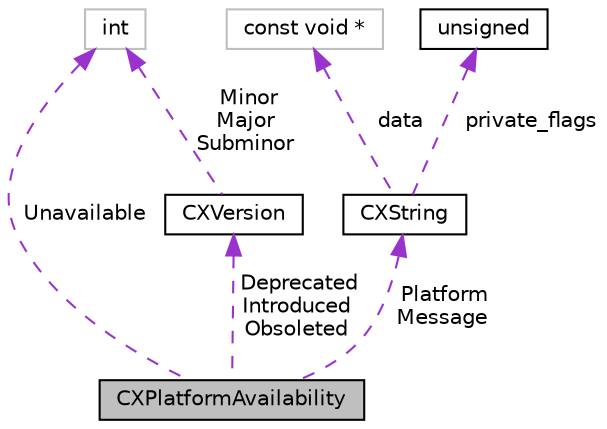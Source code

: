 digraph "CXPlatformAvailability"
{
 // LATEX_PDF_SIZE
  bgcolor="transparent";
  edge [fontname="Helvetica",fontsize="10",labelfontname="Helvetica",labelfontsize="10"];
  node [fontname="Helvetica",fontsize="10",shape=record];
  Node1 [label="CXPlatformAvailability",height=0.2,width=0.4,color="black", fillcolor="grey75", style="filled", fontcolor="black",tooltip="Describes the availability of a given entity on a particular platform, e.g., a particular class might..."];
  Node2 -> Node1 [dir="back",color="darkorchid3",fontsize="10",style="dashed",label=" Unavailable" ,fontname="Helvetica"];
  Node2 [label="int",height=0.2,width=0.4,color="grey75",tooltip=" "];
  Node3 -> Node1 [dir="back",color="darkorchid3",fontsize="10",style="dashed",label=" Deprecated\nIntroduced\nObsoleted" ,fontname="Helvetica"];
  Node3 [label="CXVersion",height=0.2,width=0.4,color="black",URL="$structCXVersion.html",tooltip="Describes a version number of the form major.minor.subminor."];
  Node2 -> Node3 [dir="back",color="darkorchid3",fontsize="10",style="dashed",label=" Minor\nMajor\nSubminor" ,fontname="Helvetica"];
  Node4 -> Node1 [dir="back",color="darkorchid3",fontsize="10",style="dashed",label=" Platform\nMessage" ,fontname="Helvetica"];
  Node4 [label="CXString",height=0.2,width=0.4,color="black",URL="$structCXString.html",tooltip="A character string."];
  Node5 -> Node4 [dir="back",color="darkorchid3",fontsize="10",style="dashed",label=" data" ,fontname="Helvetica"];
  Node5 [label="const void *",height=0.2,width=0.4,color="grey75",tooltip=" "];
  Node6 -> Node4 [dir="back",color="darkorchid3",fontsize="10",style="dashed",label=" private_flags" ,fontname="Helvetica"];
  Node6 [label="unsigned",height=0.2,width=0.4,color="black",URL="$classunsigned.html",tooltip=" "];
}
